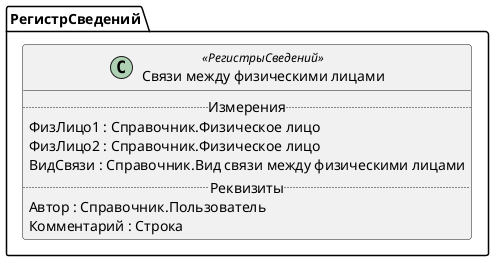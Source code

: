 ﻿@startuml СвязиМеждуФизЛицами
'!include templates.wsd
'..\include templates.wsd
class РегистрСведений.СвязиМеждуФизЛицами as "Связи между физическими лицами" <<РегистрыСведений>>
{
..Измерения..
ФизЛицо1 : Справочник.Физическое лицо
ФизЛицо2 : Справочник.Физическое лицо
ВидСвязи : Справочник.Вид связи между физическими лицами
..Реквизиты..
Автор : Справочник.Пользователь
Комментарий : Строка
}
@enduml
